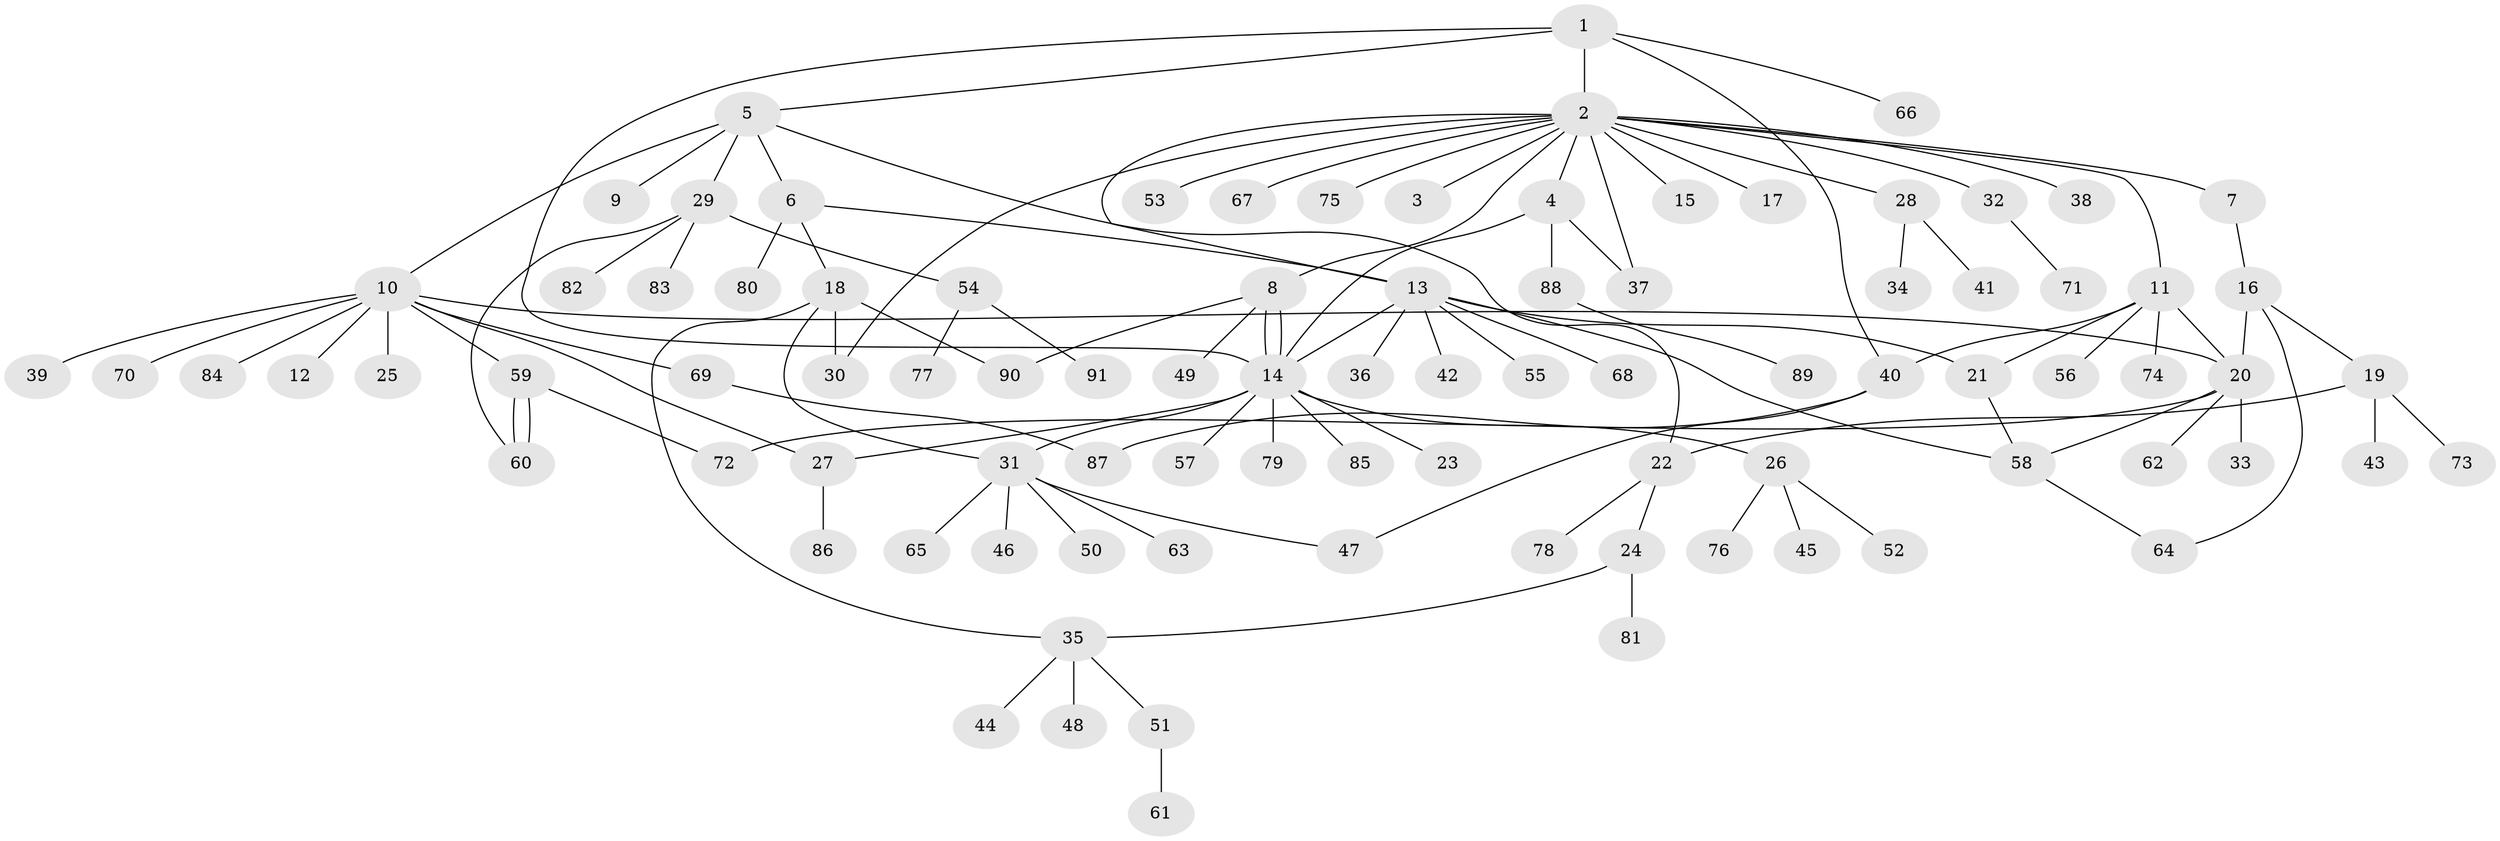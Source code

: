 // Generated by graph-tools (version 1.1) at 2025/35/03/09/25 02:35:41]
// undirected, 91 vertices, 114 edges
graph export_dot {
graph [start="1"]
  node [color=gray90,style=filled];
  1;
  2;
  3;
  4;
  5;
  6;
  7;
  8;
  9;
  10;
  11;
  12;
  13;
  14;
  15;
  16;
  17;
  18;
  19;
  20;
  21;
  22;
  23;
  24;
  25;
  26;
  27;
  28;
  29;
  30;
  31;
  32;
  33;
  34;
  35;
  36;
  37;
  38;
  39;
  40;
  41;
  42;
  43;
  44;
  45;
  46;
  47;
  48;
  49;
  50;
  51;
  52;
  53;
  54;
  55;
  56;
  57;
  58;
  59;
  60;
  61;
  62;
  63;
  64;
  65;
  66;
  67;
  68;
  69;
  70;
  71;
  72;
  73;
  74;
  75;
  76;
  77;
  78;
  79;
  80;
  81;
  82;
  83;
  84;
  85;
  86;
  87;
  88;
  89;
  90;
  91;
  1 -- 2;
  1 -- 5;
  1 -- 14;
  1 -- 40;
  1 -- 66;
  2 -- 3;
  2 -- 4;
  2 -- 7;
  2 -- 8;
  2 -- 11;
  2 -- 13;
  2 -- 15;
  2 -- 17;
  2 -- 28;
  2 -- 30;
  2 -- 32;
  2 -- 37;
  2 -- 38;
  2 -- 53;
  2 -- 67;
  2 -- 75;
  4 -- 14;
  4 -- 37;
  4 -- 88;
  5 -- 6;
  5 -- 9;
  5 -- 10;
  5 -- 22;
  5 -- 29;
  6 -- 13;
  6 -- 18;
  6 -- 80;
  7 -- 16;
  8 -- 14;
  8 -- 14;
  8 -- 49;
  8 -- 90;
  10 -- 12;
  10 -- 20;
  10 -- 25;
  10 -- 27;
  10 -- 39;
  10 -- 59;
  10 -- 69;
  10 -- 70;
  10 -- 84;
  11 -- 20;
  11 -- 21;
  11 -- 40;
  11 -- 56;
  11 -- 74;
  13 -- 14;
  13 -- 21;
  13 -- 36;
  13 -- 42;
  13 -- 55;
  13 -- 58;
  13 -- 68;
  14 -- 23;
  14 -- 26;
  14 -- 27;
  14 -- 31;
  14 -- 57;
  14 -- 79;
  14 -- 85;
  16 -- 19;
  16 -- 20;
  16 -- 64;
  18 -- 30;
  18 -- 31;
  18 -- 35;
  18 -- 90;
  19 -- 22;
  19 -- 43;
  19 -- 73;
  20 -- 33;
  20 -- 58;
  20 -- 62;
  20 -- 72;
  21 -- 58;
  22 -- 24;
  22 -- 78;
  24 -- 35;
  24 -- 81;
  26 -- 45;
  26 -- 52;
  26 -- 76;
  27 -- 86;
  28 -- 34;
  28 -- 41;
  29 -- 54;
  29 -- 60;
  29 -- 82;
  29 -- 83;
  31 -- 46;
  31 -- 47;
  31 -- 50;
  31 -- 63;
  31 -- 65;
  32 -- 71;
  35 -- 44;
  35 -- 48;
  35 -- 51;
  40 -- 47;
  40 -- 87;
  51 -- 61;
  54 -- 77;
  54 -- 91;
  58 -- 64;
  59 -- 60;
  59 -- 60;
  59 -- 72;
  69 -- 87;
  88 -- 89;
}
